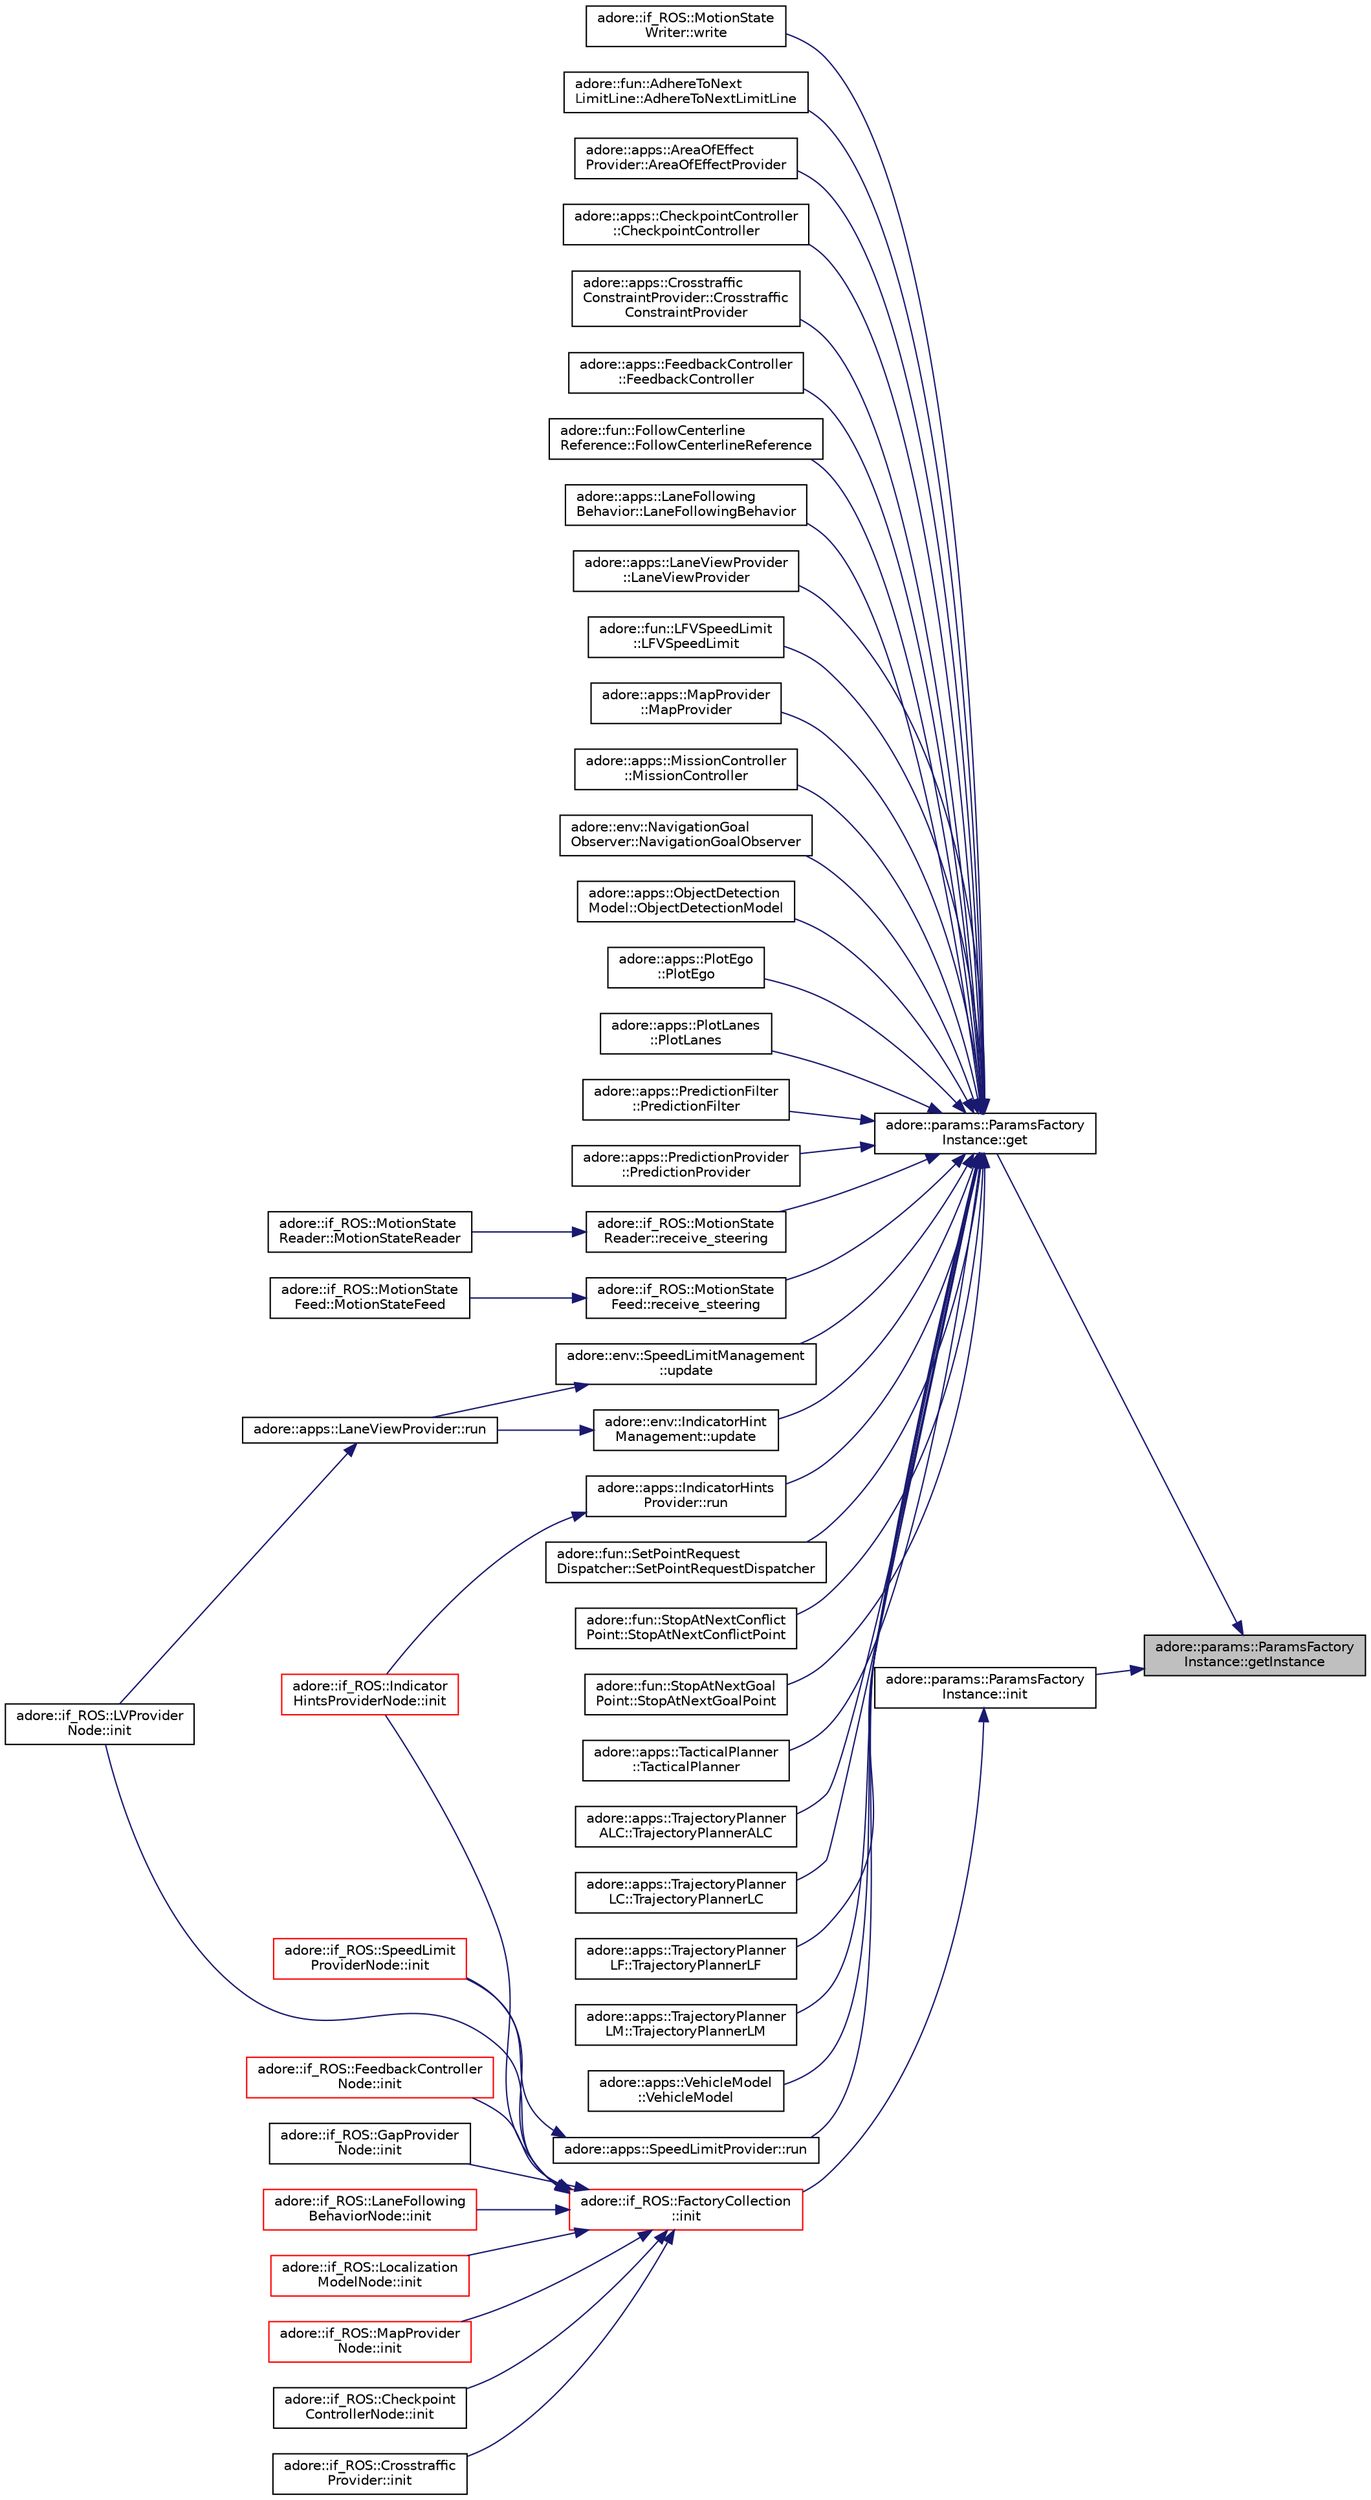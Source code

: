 digraph "adore::params::ParamsFactoryInstance::getInstance"
{
 // LATEX_PDF_SIZE
  edge [fontname="Helvetica",fontsize="10",labelfontname="Helvetica",labelfontsize="10"];
  node [fontname="Helvetica",fontsize="10",shape=record];
  rankdir="RL";
  Node1 [label="adore::params::ParamsFactory\lInstance::getInstance",height=0.2,width=0.4,color="black", fillcolor="grey75", style="filled", fontcolor="black",tooltip="Function to access singleton instance of the AllFactory using magic static."];
  Node1 -> Node2 [dir="back",color="midnightblue",fontsize="10",style="solid",fontname="Helvetica"];
  Node2 [label="adore::params::ParamsFactory\lInstance::get",height=0.2,width=0.4,color="black", fillcolor="white", style="filled",URL="$classadore_1_1params_1_1ParamsFactoryInstance.html#ae4d79d6130cebb47d90a82b6edb7660d",tooltip=" "];
  Node2 -> Node3 [dir="back",color="midnightblue",fontsize="10",style="solid",fontname="Helvetica"];
  Node3 [label="adore::fun::AdhereToNext\lLimitLine::AdhereToNextLimitLine",height=0.2,width=0.4,color="black", fillcolor="white", style="filled",URL="$classadore_1_1fun_1_1AdhereToNextLimitLine.html#ab1b7e2e33e30d5925eaff3a6a00edc7d",tooltip=" "];
  Node2 -> Node4 [dir="back",color="midnightblue",fontsize="10",style="solid",fontname="Helvetica"];
  Node4 [label="adore::apps::AreaOfEffect\lProvider::AreaOfEffectProvider",height=0.2,width=0.4,color="black", fillcolor="white", style="filled",URL="$classadore_1_1apps_1_1AreaOfEffectProvider.html#a70c25d5f46989ce2eea805cbc1c839bc",tooltip=" "];
  Node2 -> Node5 [dir="back",color="midnightblue",fontsize="10",style="solid",fontname="Helvetica"];
  Node5 [label="adore::apps::CheckpointController\l::CheckpointController",height=0.2,width=0.4,color="black", fillcolor="white", style="filled",URL="$classadore_1_1apps_1_1CheckpointController.html#aa53b944d2e9e4dac0c1887b36f63140a",tooltip=" "];
  Node2 -> Node6 [dir="back",color="midnightblue",fontsize="10",style="solid",fontname="Helvetica"];
  Node6 [label="adore::apps::Crosstraffic\lConstraintProvider::Crosstraffic\lConstraintProvider",height=0.2,width=0.4,color="black", fillcolor="white", style="filled",URL="$classadore_1_1apps_1_1CrosstrafficConstraintProvider.html#aae6c822a46164b6f8dcaeef561bd9a25",tooltip=" "];
  Node2 -> Node7 [dir="back",color="midnightblue",fontsize="10",style="solid",fontname="Helvetica"];
  Node7 [label="adore::apps::FeedbackController\l::FeedbackController",height=0.2,width=0.4,color="black", fillcolor="white", style="filled",URL="$classadore_1_1apps_1_1FeedbackController.html#a750977fded924ee0b5f0d8bec43e56ba",tooltip=" "];
  Node2 -> Node8 [dir="back",color="midnightblue",fontsize="10",style="solid",fontname="Helvetica"];
  Node8 [label="adore::fun::FollowCenterline\lReference::FollowCenterlineReference",height=0.2,width=0.4,color="black", fillcolor="white", style="filled",URL="$classadore_1_1fun_1_1FollowCenterlineReference.html#a4387d0f20c9348cb0341c35f7a0ef8fe",tooltip=" "];
  Node2 -> Node9 [dir="back",color="midnightblue",fontsize="10",style="solid",fontname="Helvetica"];
  Node9 [label="adore::apps::LaneFollowing\lBehavior::LaneFollowingBehavior",height=0.2,width=0.4,color="black", fillcolor="white", style="filled",URL="$classadore_1_1apps_1_1LaneFollowingBehavior.html#abf55bd11b80d4c78dd70b4aab0cc9f57",tooltip=" "];
  Node2 -> Node10 [dir="back",color="midnightblue",fontsize="10",style="solid",fontname="Helvetica"];
  Node10 [label="adore::apps::LaneViewProvider\l::LaneViewProvider",height=0.2,width=0.4,color="black", fillcolor="white", style="filled",URL="$classadore_1_1apps_1_1LaneViewProvider.html#aae1837a3ab74a2815daf93dd210e9aa6",tooltip=" "];
  Node2 -> Node11 [dir="back",color="midnightblue",fontsize="10",style="solid",fontname="Helvetica"];
  Node11 [label="adore::fun::LFVSpeedLimit\l::LFVSpeedLimit",height=0.2,width=0.4,color="black", fillcolor="white", style="filled",URL="$classadore_1_1fun_1_1LFVSpeedLimit.html#a6621a7286d7f8d234ea72e0e03f5752d",tooltip=" "];
  Node2 -> Node12 [dir="back",color="midnightblue",fontsize="10",style="solid",fontname="Helvetica"];
  Node12 [label="adore::apps::MapProvider\l::MapProvider",height=0.2,width=0.4,color="black", fillcolor="white", style="filled",URL="$classadore_1_1apps_1_1MapProvider.html#a1d9aa34b5f68408f3d494a1fad7b62be",tooltip=" "];
  Node2 -> Node13 [dir="back",color="midnightblue",fontsize="10",style="solid",fontname="Helvetica"];
  Node13 [label="adore::apps::MissionController\l::MissionController",height=0.2,width=0.4,color="black", fillcolor="white", style="filled",URL="$classadore_1_1apps_1_1MissionController.html#af6638f915933f785f6b0fc451d11a071",tooltip=" "];
  Node2 -> Node14 [dir="back",color="midnightblue",fontsize="10",style="solid",fontname="Helvetica"];
  Node14 [label="adore::env::NavigationGoal\lObserver::NavigationGoalObserver",height=0.2,width=0.4,color="black", fillcolor="white", style="filled",URL="$classadore_1_1env_1_1NavigationGoalObserver.html#a42bde90b77a24b66b073d99456d47122",tooltip=" "];
  Node2 -> Node15 [dir="back",color="midnightblue",fontsize="10",style="solid",fontname="Helvetica"];
  Node15 [label="adore::apps::ObjectDetection\lModel::ObjectDetectionModel",height=0.2,width=0.4,color="black", fillcolor="white", style="filled",URL="$classadore_1_1apps_1_1ObjectDetectionModel.html#a9892cc422d7c6cb1ca0d7f62a334ff4e",tooltip=" "];
  Node2 -> Node16 [dir="back",color="midnightblue",fontsize="10",style="solid",fontname="Helvetica"];
  Node16 [label="adore::apps::PlotEgo\l::PlotEgo",height=0.2,width=0.4,color="black", fillcolor="white", style="filled",URL="$classadore_1_1apps_1_1PlotEgo.html#abb6be28d06e6a1c6f9edf800cb1f7b14",tooltip=" "];
  Node2 -> Node17 [dir="back",color="midnightblue",fontsize="10",style="solid",fontname="Helvetica"];
  Node17 [label="adore::apps::PlotLanes\l::PlotLanes",height=0.2,width=0.4,color="black", fillcolor="white", style="filled",URL="$classadore_1_1apps_1_1PlotLanes.html#a824c7793a701e3effa3d7f71a96e9b91",tooltip=" "];
  Node2 -> Node18 [dir="back",color="midnightblue",fontsize="10",style="solid",fontname="Helvetica"];
  Node18 [label="adore::apps::PredictionFilter\l::PredictionFilter",height=0.2,width=0.4,color="black", fillcolor="white", style="filled",URL="$classadore_1_1apps_1_1PredictionFilter.html#af07a47d27251c4b6469be28ff859e1b2",tooltip=" "];
  Node2 -> Node19 [dir="back",color="midnightblue",fontsize="10",style="solid",fontname="Helvetica"];
  Node19 [label="adore::apps::PredictionProvider\l::PredictionProvider",height=0.2,width=0.4,color="black", fillcolor="white", style="filled",URL="$classadore_1_1apps_1_1PredictionProvider.html#ac7c475dbf3668f0791ad9364427f3dbc",tooltip=" "];
  Node2 -> Node20 [dir="back",color="midnightblue",fontsize="10",style="solid",fontname="Helvetica"];
  Node20 [label="adore::if_ROS::MotionState\lReader::receive_steering",height=0.2,width=0.4,color="black", fillcolor="white", style="filled",URL="$classadore_1_1if__ROS_1_1MotionStateReader.html#a0313994ae347a97d1557b4c3878cf3c9",tooltip=" "];
  Node20 -> Node21 [dir="back",color="midnightblue",fontsize="10",style="solid",fontname="Helvetica"];
  Node21 [label="adore::if_ROS::MotionState\lReader::MotionStateReader",height=0.2,width=0.4,color="black", fillcolor="white", style="filled",URL="$classadore_1_1if__ROS_1_1MotionStateReader.html#a78d332a2c7fe9fdc0f28cca7d638e815",tooltip=" "];
  Node2 -> Node22 [dir="back",color="midnightblue",fontsize="10",style="solid",fontname="Helvetica"];
  Node22 [label="adore::if_ROS::MotionState\lFeed::receive_steering",height=0.2,width=0.4,color="black", fillcolor="white", style="filled",URL="$classadore_1_1if__ROS_1_1MotionStateFeed.html#a9ea43a65d12c6009a14dad168cd195a4",tooltip=" "];
  Node22 -> Node23 [dir="back",color="midnightblue",fontsize="10",style="solid",fontname="Helvetica"];
  Node23 [label="adore::if_ROS::MotionState\lFeed::MotionStateFeed",height=0.2,width=0.4,color="black", fillcolor="white", style="filled",URL="$classadore_1_1if__ROS_1_1MotionStateFeed.html#a30aa8d8bf5d2bd2ed75f663d92ba72fe",tooltip=" "];
  Node2 -> Node24 [dir="back",color="midnightblue",fontsize="10",style="solid",fontname="Helvetica"];
  Node24 [label="adore::apps::IndicatorHints\lProvider::run",height=0.2,width=0.4,color="black", fillcolor="white", style="filled",URL="$classadore_1_1apps_1_1IndicatorHintsProvider.html#aa8c95f698e1f833d399e6218c81d47df",tooltip=" "];
  Node24 -> Node25 [dir="back",color="midnightblue",fontsize="10",style="solid",fontname="Helvetica"];
  Node25 [label="adore::if_ROS::Indicator\lHintsProviderNode::init",height=0.2,width=0.4,color="red", fillcolor="white", style="filled",URL="$classadore_1_1if__ROS_1_1IndicatorHintsProviderNode.html#a8c9818268bfdf14b4d9834c3af7f4747",tooltip=" "];
  Node2 -> Node27 [dir="back",color="midnightblue",fontsize="10",style="solid",fontname="Helvetica"];
  Node27 [label="adore::apps::SpeedLimitProvider::run",height=0.2,width=0.4,color="black", fillcolor="white", style="filled",URL="$classadore_1_1apps_1_1SpeedLimitProvider.html#ab7aa981df16d8b2164948a469cb6eb95",tooltip=" "];
  Node27 -> Node28 [dir="back",color="midnightblue",fontsize="10",style="solid",fontname="Helvetica"];
  Node28 [label="adore::if_ROS::SpeedLimit\lProviderNode::init",height=0.2,width=0.4,color="red", fillcolor="white", style="filled",URL="$classadore_1_1if__ROS_1_1SpeedLimitProviderNode.html#a2d4bf50d95b32c9ff2de6c0208940b87",tooltip=" "];
  Node2 -> Node30 [dir="back",color="midnightblue",fontsize="10",style="solid",fontname="Helvetica"];
  Node30 [label="adore::fun::SetPointRequest\lDispatcher::SetPointRequestDispatcher",height=0.2,width=0.4,color="black", fillcolor="white", style="filled",URL="$classadore_1_1fun_1_1SetPointRequestDispatcher.html#a6b46b3d68c06f96a4bdcc0abb0d408f2",tooltip=" "];
  Node2 -> Node31 [dir="back",color="midnightblue",fontsize="10",style="solid",fontname="Helvetica"];
  Node31 [label="adore::fun::StopAtNextConflict\lPoint::StopAtNextConflictPoint",height=0.2,width=0.4,color="black", fillcolor="white", style="filled",URL="$classadore_1_1fun_1_1StopAtNextConflictPoint.html#a81a5d33e072a4c5541d76bc519675503",tooltip=" "];
  Node2 -> Node32 [dir="back",color="midnightblue",fontsize="10",style="solid",fontname="Helvetica"];
  Node32 [label="adore::fun::StopAtNextGoal\lPoint::StopAtNextGoalPoint",height=0.2,width=0.4,color="black", fillcolor="white", style="filled",URL="$classadore_1_1fun_1_1StopAtNextGoalPoint.html#a6250f7eae6376ade3548ef0553d0faae",tooltip=" "];
  Node2 -> Node33 [dir="back",color="midnightblue",fontsize="10",style="solid",fontname="Helvetica"];
  Node33 [label="adore::apps::TacticalPlanner\l::TacticalPlanner",height=0.2,width=0.4,color="black", fillcolor="white", style="filled",URL="$classadore_1_1apps_1_1TacticalPlanner.html#ae5aa95a09bce4de67a12b60972740ad6",tooltip="constructur"];
  Node2 -> Node34 [dir="back",color="midnightblue",fontsize="10",style="solid",fontname="Helvetica"];
  Node34 [label="adore::apps::TrajectoryPlanner\lALC::TrajectoryPlannerALC",height=0.2,width=0.4,color="black", fillcolor="white", style="filled",URL="$classadore_1_1apps_1_1TrajectoryPlannerALC.html#ac80f0c41e605fbed5732b733eef9538b",tooltip=" "];
  Node2 -> Node35 [dir="back",color="midnightblue",fontsize="10",style="solid",fontname="Helvetica"];
  Node35 [label="adore::apps::TrajectoryPlanner\lLC::TrajectoryPlannerLC",height=0.2,width=0.4,color="black", fillcolor="white", style="filled",URL="$classadore_1_1apps_1_1TrajectoryPlannerLC.html#a2aac71ef7e4ae00f230af27a12914401",tooltip=" "];
  Node2 -> Node36 [dir="back",color="midnightblue",fontsize="10",style="solid",fontname="Helvetica"];
  Node36 [label="adore::apps::TrajectoryPlanner\lLF::TrajectoryPlannerLF",height=0.2,width=0.4,color="black", fillcolor="white", style="filled",URL="$classadore_1_1apps_1_1TrajectoryPlannerLF.html#ab920b114f451bcb371c63b8cc8b578e2",tooltip=" "];
  Node2 -> Node37 [dir="back",color="midnightblue",fontsize="10",style="solid",fontname="Helvetica"];
  Node37 [label="adore::apps::TrajectoryPlanner\lLM::TrajectoryPlannerLM",height=0.2,width=0.4,color="black", fillcolor="white", style="filled",URL="$classadore_1_1apps_1_1TrajectoryPlannerLM.html#ad3e2364f4fdc4c49be4b21beb267974a",tooltip=" "];
  Node2 -> Node38 [dir="back",color="midnightblue",fontsize="10",style="solid",fontname="Helvetica"];
  Node38 [label="adore::env::IndicatorHint\lManagement::update",height=0.2,width=0.4,color="black", fillcolor="white", style="filled",URL="$classadore_1_1env_1_1IndicatorHintManagement.html#abe03d848f3ca0f69142afc1f055befae",tooltip=" "];
  Node38 -> Node39 [dir="back",color="midnightblue",fontsize="10",style="solid",fontname="Helvetica"];
  Node39 [label="adore::apps::LaneViewProvider::run",height=0.2,width=0.4,color="black", fillcolor="white", style="filled",URL="$classadore_1_1apps_1_1LaneViewProvider.html#a10c08893d16421f195ad2a597bfea8f8",tooltip="update data, views and recompute maneuver"];
  Node39 -> Node40 [dir="back",color="midnightblue",fontsize="10",style="solid",fontname="Helvetica"];
  Node40 [label="adore::if_ROS::LVProvider\lNode::init",height=0.2,width=0.4,color="black", fillcolor="white", style="filled",URL="$classadore_1_1if__ROS_1_1LVProviderNode.html#ad35fdbfdaef8f2f89279dc08758bef3a",tooltip=" "];
  Node2 -> Node41 [dir="back",color="midnightblue",fontsize="10",style="solid",fontname="Helvetica"];
  Node41 [label="adore::env::SpeedLimitManagement\l::update",height=0.2,width=0.4,color="black", fillcolor="white", style="filled",URL="$classadore_1_1env_1_1SpeedLimitManagement.html#a0f90f9a623dd560b3d93722955fb1823",tooltip=" "];
  Node41 -> Node39 [dir="back",color="midnightblue",fontsize="10",style="solid",fontname="Helvetica"];
  Node2 -> Node42 [dir="back",color="midnightblue",fontsize="10",style="solid",fontname="Helvetica"];
  Node42 [label="adore::apps::VehicleModel\l::VehicleModel",height=0.2,width=0.4,color="black", fillcolor="white", style="filled",URL="$classadore_1_1apps_1_1VehicleModel.html#ae694b4c954a7ba03571a5e40a29f5f08",tooltip="Construct a new Vehicle Model object."];
  Node2 -> Node43 [dir="back",color="midnightblue",fontsize="10",style="solid",fontname="Helvetica"];
  Node43 [label="adore::if_ROS::MotionState\lWriter::write",height=0.2,width=0.4,color="black", fillcolor="white", style="filled",URL="$classadore_1_1if__ROS_1_1MotionStateWriter.html#aec1b77bba9a9e9b6e616ce7e6a35a35c",tooltip=" "];
  Node1 -> Node44 [dir="back",color="midnightblue",fontsize="10",style="solid",fontname="Helvetica"];
  Node44 [label="adore::params::ParamsFactory\lInstance::init",height=0.2,width=0.4,color="black", fillcolor="white", style="filled",URL="$classadore_1_1params_1_1ParamsFactoryInstance.html#ac6759c774ade5a97e47c056d1a136253",tooltip="Initialize private members of AllFactory."];
  Node44 -> Node45 [dir="back",color="midnightblue",fontsize="10",style="solid",fontname="Helvetica"];
  Node45 [label="adore::if_ROS::FactoryCollection\l::init",height=0.2,width=0.4,color="red", fillcolor="white", style="filled",URL="$classadore_1_1if__ROS_1_1FactoryCollection.html#a07e53e57a417cf66c5d539a5e1bd590a",tooltip=" "];
  Node45 -> Node46 [dir="back",color="midnightblue",fontsize="10",style="solid",fontname="Helvetica"];
  Node46 [label="adore::if_ROS::Checkpoint\lControllerNode::init",height=0.2,width=0.4,color="black", fillcolor="white", style="filled",URL="$classadore_1_1if__ROS_1_1CheckpointControllerNode.html#a5d71fbe87caca52f85b90552024aca2f",tooltip=" "];
  Node45 -> Node47 [dir="back",color="midnightblue",fontsize="10",style="solid",fontname="Helvetica"];
  Node47 [label="adore::if_ROS::Crosstraffic\lProvider::init",height=0.2,width=0.4,color="black", fillcolor="white", style="filled",URL="$classadore_1_1if__ROS_1_1CrosstrafficProvider.html#ac4aae75f5a431b7f494f958d366b9161",tooltip=" "];
  Node45 -> Node48 [dir="back",color="midnightblue",fontsize="10",style="solid",fontname="Helvetica"];
  Node48 [label="adore::if_ROS::FeedbackController\lNode::init",height=0.2,width=0.4,color="red", fillcolor="white", style="filled",URL="$classadore_1_1if__ROS_1_1FeedbackControllerNode.html#a943201b1a268172c3fa63155493f61a3",tooltip=" "];
  Node45 -> Node50 [dir="back",color="midnightblue",fontsize="10",style="solid",fontname="Helvetica"];
  Node50 [label="adore::if_ROS::GapProvider\lNode::init",height=0.2,width=0.4,color="black", fillcolor="white", style="filled",URL="$classadore_1_1if__ROS_1_1GapProviderNode.html#a0401f80cea2b23b6e9dcd5a272116bae",tooltip=" "];
  Node45 -> Node25 [dir="back",color="midnightblue",fontsize="10",style="solid",fontname="Helvetica"];
  Node45 -> Node51 [dir="back",color="midnightblue",fontsize="10",style="solid",fontname="Helvetica"];
  Node51 [label="adore::if_ROS::LaneFollowing\lBehaviorNode::init",height=0.2,width=0.4,color="red", fillcolor="white", style="filled",URL="$classadore_1_1if__ROS_1_1LaneFollowingBehaviorNode.html#a0cb478c2dde1ec76031977170055577a",tooltip=" "];
  Node45 -> Node53 [dir="back",color="midnightblue",fontsize="10",style="solid",fontname="Helvetica"];
  Node53 [label="adore::if_ROS::Localization\lModelNode::init",height=0.2,width=0.4,color="red", fillcolor="white", style="filled",URL="$classadore_1_1if__ROS_1_1LocalizationModelNode.html#ae940d37d3c0a9af5eab3930cc968825f",tooltip=" "];
  Node45 -> Node40 [dir="back",color="midnightblue",fontsize="10",style="solid",fontname="Helvetica"];
  Node45 -> Node55 [dir="back",color="midnightblue",fontsize="10",style="solid",fontname="Helvetica"];
  Node55 [label="adore::if_ROS::MapProvider\lNode::init",height=0.2,width=0.4,color="red", fillcolor="white", style="filled",URL="$classadore_1_1if__ROS_1_1MapProviderNode.html#a2dd3f906b4d4fe4ac67e415a6812d525",tooltip=" "];
  Node45 -> Node28 [dir="back",color="midnightblue",fontsize="10",style="solid",fontname="Helvetica"];
}
